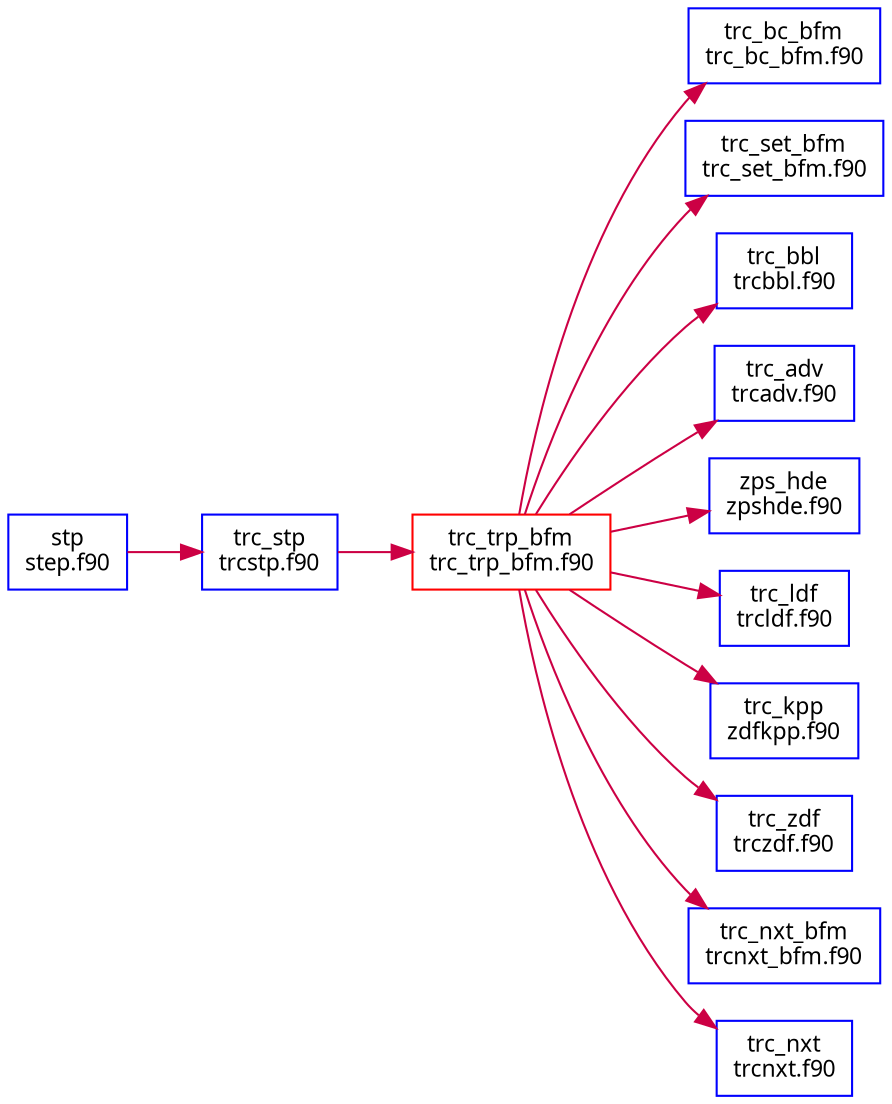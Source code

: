 digraph "" {
  graph [fontname="ArialMT", rankdir="LR", fontsize="11", bgcolor="#EDF3FE", label=""];
  node [fontname="ArialMT", fillcolor="white", fontsize="11", style="filled", shape="box", label="", color="blue"];
  edge [fontname="ArialMT", fontsize="11", label="", color="#CC0044"];
  graph [bgcolor="white"];
  __N1 [label="trc_trp_bfm
trc_trp_bfm.f90", color="red"];
  __N4 [label="trc_bc_bfm
trc_bc_bfm.f90"];
  __N5 [label="trc_set_bfm
trc_set_bfm.f90"];
  __N6 [label="trc_bbl
trcbbl.f90"];
  __N7 [label="trc_adv
trcadv.f90"];
  __N8 [label="zps_hde
zpshde.f90"];
  __N9 [label="trc_ldf
trcldf.f90"];
  __N10 [label="trc_kpp
zdfkpp.f90"];
  __N11 [label="trc_zdf
trczdf.f90"];
  __N12 [label="trc_nxt_bfm
trcnxt_bfm.f90"];
  __N13 [label="trc_nxt
trcnxt.f90"];
  __N25 [label="trc_stp
trcstp.f90"];
  __N26 [label="stp
step.f90"];
  __N1 -> __N4;
  __N1 -> __N5;
  __N1 -> __N6;
  __N1 -> __N7;
  __N1 -> __N8;
  __N1 -> __N9;
  __N1 -> __N10;
  __N1 -> __N11;
  __N1 -> __N12;
  __N1 -> __N13;
  __N26 -> __N25;
  __N25 -> __N1;
}
